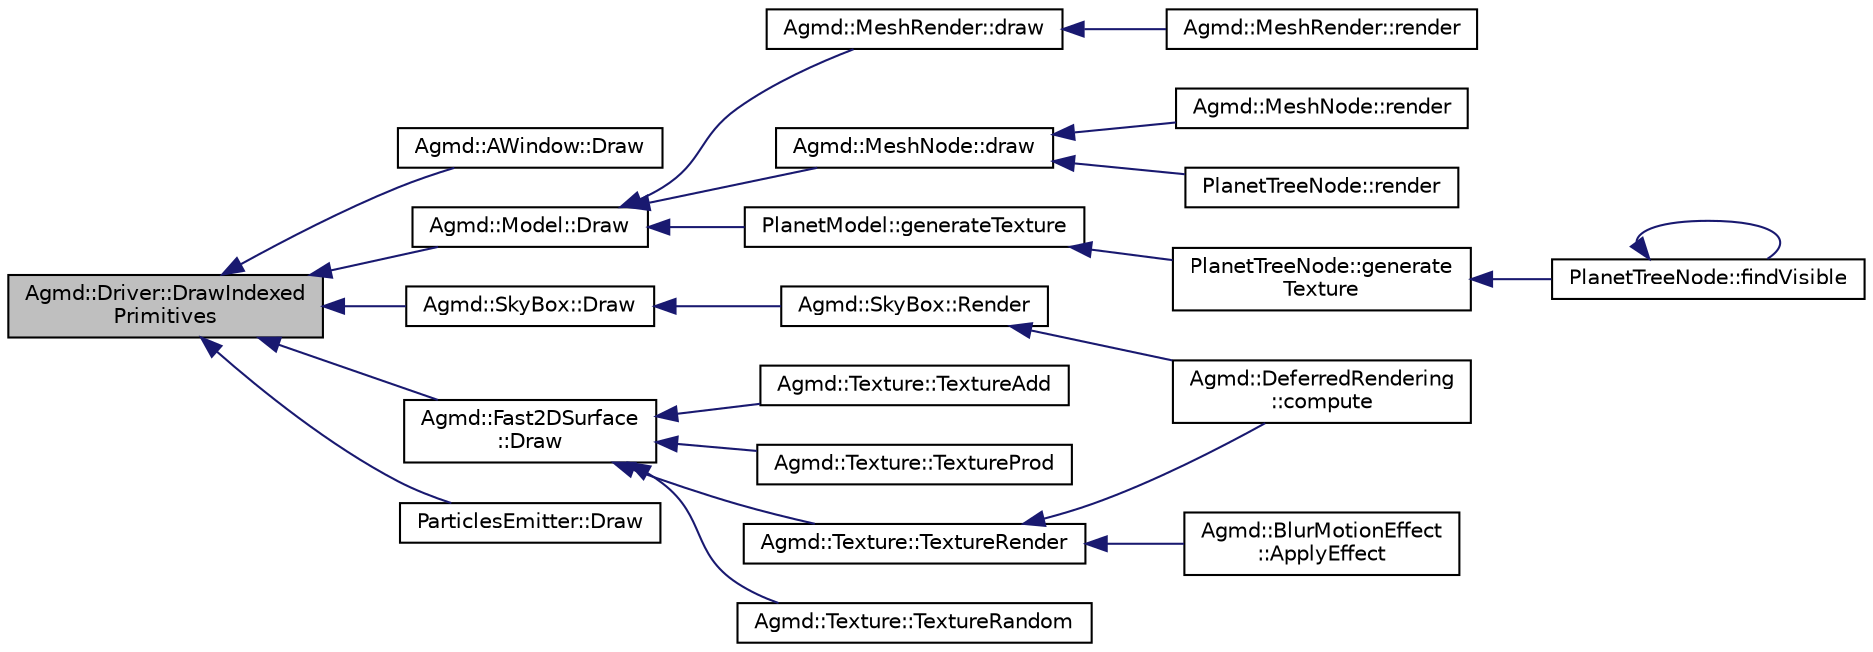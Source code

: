 digraph "Agmd::Driver::DrawIndexedPrimitives"
{
  edge [fontname="Helvetica",fontsize="10",labelfontname="Helvetica",labelfontsize="10"];
  node [fontname="Helvetica",fontsize="10",shape=record];
  rankdir="LR";
  Node1 [label="Agmd::Driver::DrawIndexed\lPrimitives",height=0.2,width=0.4,color="black", fillcolor="grey75", style="filled" fontcolor="black"];
  Node1 -> Node2 [dir="back",color="midnightblue",fontsize="10",style="solid",fontname="Helvetica"];
  Node2 [label="Agmd::AWindow::Draw",height=0.2,width=0.4,color="black", fillcolor="white", style="filled",URL="$class_agmd_1_1_a_window.html#a93b410b17d973df5bb16ae0ddadb45bf"];
  Node1 -> Node3 [dir="back",color="midnightblue",fontsize="10",style="solid",fontname="Helvetica"];
  Node3 [label="Agmd::Model::Draw",height=0.2,width=0.4,color="black", fillcolor="white", style="filled",URL="$class_agmd_1_1_model.html#aa2c55e47471f726d613e421cf549ab0b"];
  Node3 -> Node4 [dir="back",color="midnightblue",fontsize="10",style="solid",fontname="Helvetica"];
  Node4 [label="Agmd::MeshRender::draw",height=0.2,width=0.4,color="black", fillcolor="white", style="filled",URL="$class_agmd_1_1_mesh_render.html#a4d0e321f6498e233ee0912032cda8c45"];
  Node4 -> Node5 [dir="back",color="midnightblue",fontsize="10",style="solid",fontname="Helvetica"];
  Node5 [label="Agmd::MeshRender::render",height=0.2,width=0.4,color="black", fillcolor="white", style="filled",URL="$class_agmd_1_1_mesh_render.html#a3052b6e1e2b1d90ab2a77f24444c6273"];
  Node3 -> Node6 [dir="back",color="midnightblue",fontsize="10",style="solid",fontname="Helvetica"];
  Node6 [label="Agmd::MeshNode::draw",height=0.2,width=0.4,color="black", fillcolor="white", style="filled",URL="$class_agmd_1_1_mesh_node.html#a8b905212c90d73b820531b36ea9bb0a9"];
  Node6 -> Node7 [dir="back",color="midnightblue",fontsize="10",style="solid",fontname="Helvetica"];
  Node7 [label="Agmd::MeshNode::render",height=0.2,width=0.4,color="black", fillcolor="white", style="filled",URL="$class_agmd_1_1_mesh_node.html#a4152144e5d07304bb44001a5e97571a5"];
  Node6 -> Node8 [dir="back",color="midnightblue",fontsize="10",style="solid",fontname="Helvetica"];
  Node8 [label="PlanetTreeNode::render",height=0.2,width=0.4,color="black", fillcolor="white", style="filled",URL="$class_planet_tree_node.html#a54479e30d42d32cbb904b2d396646eaa"];
  Node3 -> Node9 [dir="back",color="midnightblue",fontsize="10",style="solid",fontname="Helvetica"];
  Node9 [label="PlanetModel::generateTexture",height=0.2,width=0.4,color="black", fillcolor="white", style="filled",URL="$class_planet_model.html#ae46743410636735396db8d14e606e560"];
  Node9 -> Node10 [dir="back",color="midnightblue",fontsize="10",style="solid",fontname="Helvetica"];
  Node10 [label="PlanetTreeNode::generate\lTexture",height=0.2,width=0.4,color="black", fillcolor="white", style="filled",URL="$class_planet_tree_node.html#a6551b608c3765cc429d6cb2b1107a705"];
  Node10 -> Node11 [dir="back",color="midnightblue",fontsize="10",style="solid",fontname="Helvetica"];
  Node11 [label="PlanetTreeNode::findVisible",height=0.2,width=0.4,color="black", fillcolor="white", style="filled",URL="$class_planet_tree_node.html#a7e08300b24c7656d04debb88f07c9cfe"];
  Node11 -> Node11 [dir="back",color="midnightblue",fontsize="10",style="solid",fontname="Helvetica"];
  Node1 -> Node12 [dir="back",color="midnightblue",fontsize="10",style="solid",fontname="Helvetica"];
  Node12 [label="Agmd::SkyBox::Draw",height=0.2,width=0.4,color="black", fillcolor="white", style="filled",URL="$class_agmd_1_1_sky_box.html#adac93a527457bb6ffebc3c11bcf1c56d"];
  Node12 -> Node13 [dir="back",color="midnightblue",fontsize="10",style="solid",fontname="Helvetica"];
  Node13 [label="Agmd::SkyBox::Render",height=0.2,width=0.4,color="black", fillcolor="white", style="filled",URL="$class_agmd_1_1_sky_box.html#a693474fc6f545526cfcdfb91e60c8464"];
  Node13 -> Node14 [dir="back",color="midnightblue",fontsize="10",style="solid",fontname="Helvetica"];
  Node14 [label="Agmd::DeferredRendering\l::compute",height=0.2,width=0.4,color="black", fillcolor="white", style="filled",URL="$class_agmd_1_1_deferred_rendering.html#a515c1e13b229417261fa43f77e594076"];
  Node1 -> Node15 [dir="back",color="midnightblue",fontsize="10",style="solid",fontname="Helvetica"];
  Node15 [label="Agmd::Fast2DSurface\l::Draw",height=0.2,width=0.4,color="black", fillcolor="white", style="filled",URL="$class_agmd_1_1_fast2_d_surface.html#a6af73bac96a71d16756b9b93d2e97bd6"];
  Node15 -> Node16 [dir="back",color="midnightblue",fontsize="10",style="solid",fontname="Helvetica"];
  Node16 [label="Agmd::Texture::TextureAdd",height=0.2,width=0.4,color="black", fillcolor="white", style="filled",URL="$class_agmd_1_1_texture.html#a12159c3ef9493e7a82879d8a727c4367"];
  Node15 -> Node17 [dir="back",color="midnightblue",fontsize="10",style="solid",fontname="Helvetica"];
  Node17 [label="Agmd::Texture::TextureProd",height=0.2,width=0.4,color="black", fillcolor="white", style="filled",URL="$class_agmd_1_1_texture.html#a0a6c56f3146829d69f1c0fe5a1bd790a"];
  Node15 -> Node18 [dir="back",color="midnightblue",fontsize="10",style="solid",fontname="Helvetica"];
  Node18 [label="Agmd::Texture::TextureRender",height=0.2,width=0.4,color="black", fillcolor="white", style="filled",URL="$class_agmd_1_1_texture.html#af159d805c45dcb0d9fbcc5a1dc89954f"];
  Node18 -> Node19 [dir="back",color="midnightblue",fontsize="10",style="solid",fontname="Helvetica"];
  Node19 [label="Agmd::BlurMotionEffect\l::ApplyEffect",height=0.2,width=0.4,color="black", fillcolor="white", style="filled",URL="$class_agmd_1_1_blur_motion_effect.html#a6286d0c1aea5f9560fa0da698995addb"];
  Node18 -> Node14 [dir="back",color="midnightblue",fontsize="10",style="solid",fontname="Helvetica"];
  Node15 -> Node20 [dir="back",color="midnightblue",fontsize="10",style="solid",fontname="Helvetica"];
  Node20 [label="Agmd::Texture::TextureRandom",height=0.2,width=0.4,color="black", fillcolor="white", style="filled",URL="$class_agmd_1_1_texture.html#a8947db62c7566c5cec617cf8f98cfce5"];
  Node1 -> Node21 [dir="back",color="midnightblue",fontsize="10",style="solid",fontname="Helvetica"];
  Node21 [label="ParticlesEmitter::Draw",height=0.2,width=0.4,color="black", fillcolor="white", style="filled",URL="$class_particles_emitter.html#ac376a1dcd6bdb9f05021a83c11e3e207"];
}

